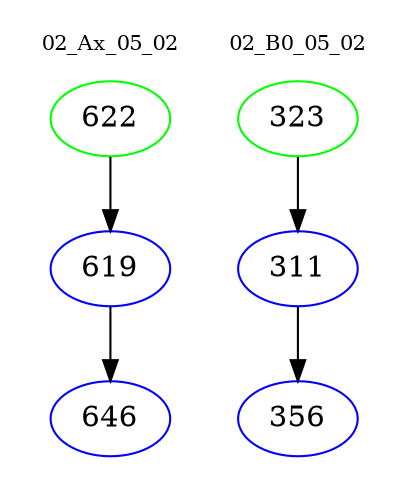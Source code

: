 digraph{
subgraph cluster_0 {
color = white
label = "02_Ax_05_02";
fontsize=10;
T0_622 [label="622", color="green"]
T0_622 -> T0_619 [color="black"]
T0_619 [label="619", color="blue"]
T0_619 -> T0_646 [color="black"]
T0_646 [label="646", color="blue"]
}
subgraph cluster_1 {
color = white
label = "02_B0_05_02";
fontsize=10;
T1_323 [label="323", color="green"]
T1_323 -> T1_311 [color="black"]
T1_311 [label="311", color="blue"]
T1_311 -> T1_356 [color="black"]
T1_356 [label="356", color="blue"]
}
}
